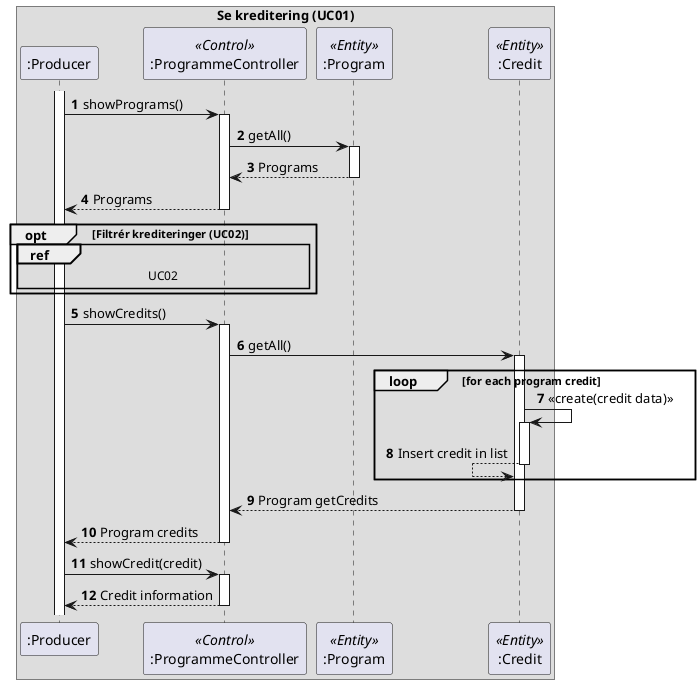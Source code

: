 @startuml
'https://plantuml.com/sequence-diagram

autonumber

box Se kreditering (UC01)
    participant ":Producer" as producer
    participant ":ProgrammeController" as programController <<Control>>
    participant ":Program" as program <<Entity>>
    participant ":Credit" as credit <<Entity>>
end box

activate producer
producer -> programController : showPrograms()
activate programController
programController -> program : getAll()
activate program
programController <-- program : Programs
deactivate program
producer <-- programController : Programs
deactivate programController

opt Filtrér krediteringer (UC02)
    ref over producer, programController : UC02
end

producer -> programController : showCredits()
activate programController
programController -> credit : getAll()
activate credit


loop for each program credit
credit -> credit : <<create(credit data)>>
activate credit
credit <-- credit : Insert credit in list
deactivate credit
end

programController <-- credit : Program getCredits
deactivate credit
producer <-- programController : Program credits
deactivate programController

producer -> programController : showCredit(credit)
activate programController

producer <-- programController : Credit information
deactivate programController

@enduml
